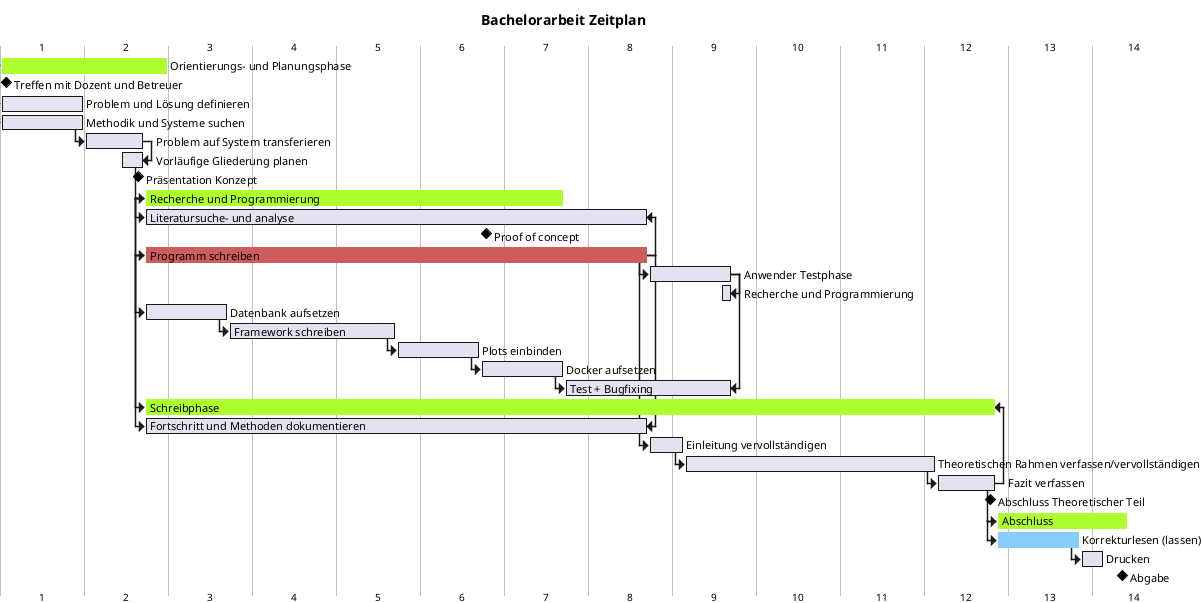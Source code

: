 @startgantt
Title Bachelorarbeit Zeitplan

language de
'Project starts 2023-05-01
printscale weekly zoom 3


[Orientierungs- und Planungsphase] as [Orient] lasts 2 weeks
[Orient] is colored in GreenYellow

[Treffen mit Dozent und Betreuer] happens at [Orient]'s start
[Problem und Lösung definieren] starts at [Orient]'s start and lasts 7 days
[Methodik und Systeme suchen] starts at [Orient]'s start and lasts 7 days
[Methodik und Systeme suchen] -> [Problem auf System transferieren]
[Problem auf System transferieren] lasts 5 days
[Vorläufige Gliederung planen] ends at [Problem auf System transferieren]'s end
[Vorläufige Gliederung planen] lasts 2 days
[Präsentation Konzept] happens at [Vorläufige Gliederung planen]'s end

[Recherche und Programmierung] as [RnP] lasts 5 weeks
[RnP] is colored in GreenYellow
[Vorläufige Gliederung planen] -> [RnP]
[Literatursuche- und analyse] starts at [RnP]'s start
[Proof of concept] happens 4 weeks after [RnP]'s start 
[Programm schreiben] starts at [RnP]'s start and lasts 6 weeks 
[Programm schreiben] is colored in IndianRed
[Literatursuche- und analyse] ends at [Programm schreiben]'s end
'[Last end of basicprogramming] happens 4 weeks after [RnP]'s start
[Programm schreiben] -> [Anwender Testphase]
[Anwender Testphase] lasts 7 days
[Recherche und Programmierung] ends at [Anwender Testphase]'s end

[Datenbank aufsetzen] starts at [Programm schreiben]'s start and lasts 1 weeks
[Framework schreiben] lasts 2 weeks
[Plots einbinden] lasts 1 weeks
[Docker aufsetzen] lasts 1 weeks


[Datenbank aufsetzen] -> [Framework schreiben]
[Framework schreiben] -> [Plots einbinden]
[Plots einbinden] -> [Docker aufsetzen]
[Docker aufsetzen] -> [Test + Bugfixing]
[Test + Bugfixing] ends at [Anwender Testphase]'s end


[Schreibphase] as [Write] starts at [RnP]'s start
[Write] is colored in GreenYellow
[Fortschritt und Methoden dokumentieren] starts at [Programm schreiben]'s start
[Fortschritt und Methoden dokumentieren] ends at [Programm schreiben]'s end
[Einleitung vervollständigen] lasts 3 days and starts at [Programm schreiben]'s end
[Einleitung vervollständigen] -> [Theoretischen Rahmen verfassen/vervollständigen]
[Theoretischen Rahmen verfassen/vervollständigen] lasts 21 days
[Theoretischen Rahmen verfassen/vervollständigen] -> [Fazit verfassen]
[Fazit verfassen] lasts 5 days
[Write] ends at [Fazit verfassen]'s end
[Abschluss Theoretischer Teil] happens at [Write]'s end

[Abschluss] starts at [Fazit verfassen]'s end and lasts 11 days
[Abschluss] is colored in GreenYellow
[Korrekturlesen (lassen)] starts at [Abschluss]'s start and lasts 7 days
[Korrekturlesen (lassen)] is colored in LightSkyBlue
[Drucken] starts after [Korrekturlesen (lassen)]'s end and lasts 2 days
[Abgabe] happens at [Abschluss]´s end
' [Vorausichtliche Abgabe] happens 93 days after start
@endgantt